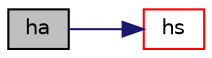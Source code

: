 digraph "ha"
{
  bgcolor="transparent";
  edge [fontname="Helvetica",fontsize="10",labelfontname="Helvetica",labelfontsize="10"];
  node [fontname="Helvetica",fontsize="10",shape=record];
  rankdir="LR";
  Node1 [label="ha",height=0.2,width=0.4,color="black", fillcolor="grey75", style="filled", fontcolor="black"];
  Node1 -> Node2 [color="midnightblue",fontsize="10",style="solid",fontname="Helvetica"];
  Node2 [label="hs",height=0.2,width=0.4,color="red",URL="$a00986.html#a856fc5068853e4f8d58cb908fc57efa9",tooltip="Sensible enthalpy [J/kmol]. "];
}
